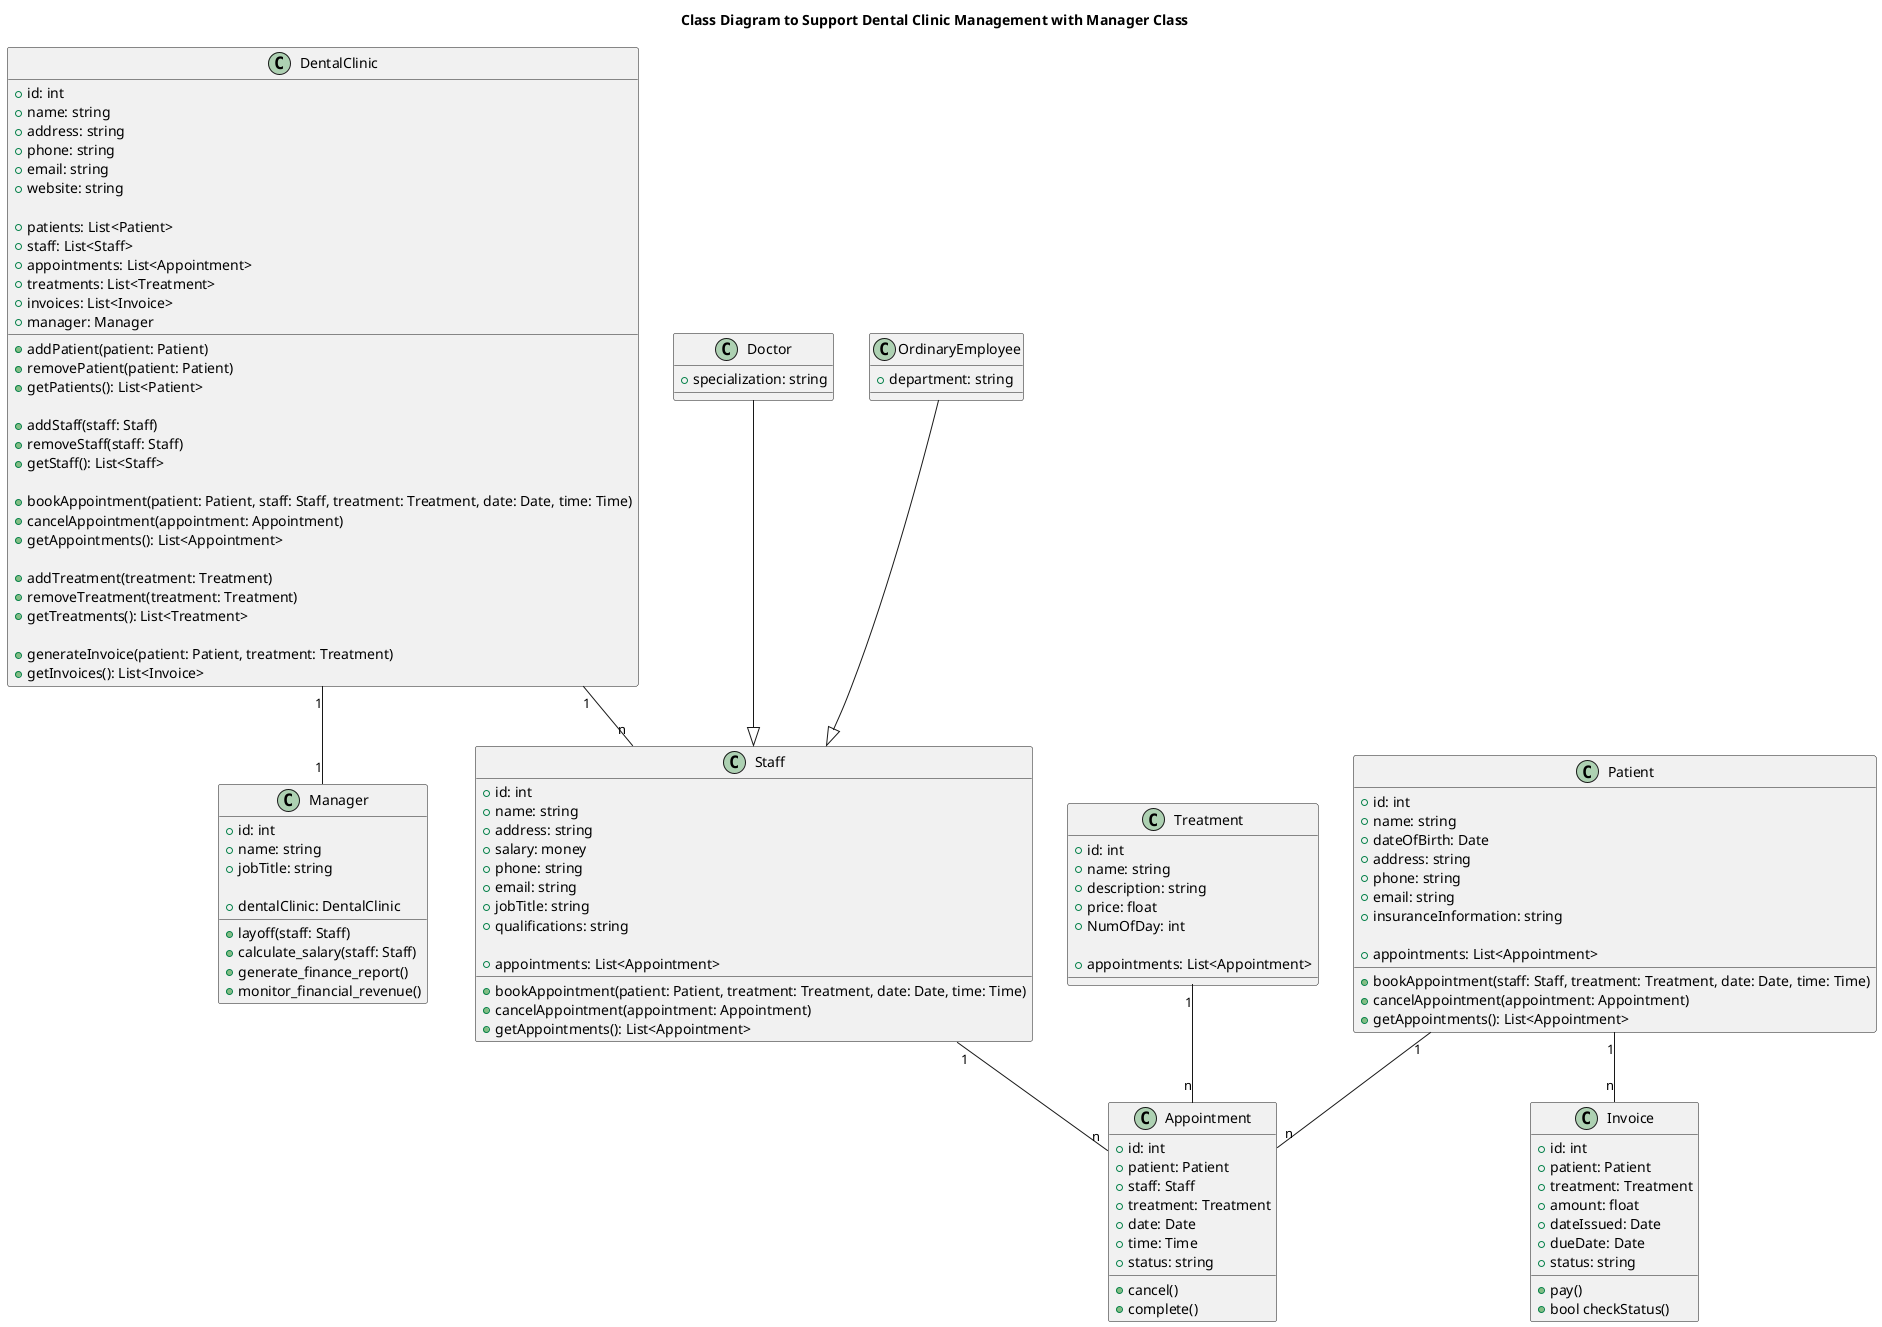 @startuml
title Class Diagram to Support Dental Clinic Management with Manager Class

class DentalClinic {
  + id: int
  + name: string
  + address: string
  + phone: string
  + email: string
  + website: string

  + patients: List<Patient>
  + staff: List<Staff>
  + appointments: List<Appointment>
  + treatments: List<Treatment>
  + invoices: List<Invoice>
  + manager: Manager

  + addPatient(patient: Patient)
  + removePatient(patient: Patient)
  + getPatients(): List<Patient>

  + addStaff(staff: Staff)
  + removeStaff(staff: Staff)
  + getStaff(): List<Staff>

  + bookAppointment(patient: Patient, staff: Staff, treatment: Treatment, date: Date, time: Time)
  + cancelAppointment(appointment: Appointment)
  + getAppointments(): List<Appointment>

  + addTreatment(treatment: Treatment)
  + removeTreatment(treatment: Treatment)
  + getTreatments(): List<Treatment>

  + generateInvoice(patient: Patient, treatment: Treatment)
  + getInvoices(): List<Invoice>
}

class Manager {
  + id: int
  + name: string
  + jobTitle: string

  + dentalClinic: DentalClinic

  + layoff(staff: Staff)
  + calculate_salary(staff: Staff)
  + generate_finance_report()
  + monitor_financial_revenue()
}

class Patient {
  + id: int
  + name: string
  + dateOfBirth: Date
  + address: string
  + phone: string
  + email: string
  + insuranceInformation: string

  + appointments: List<Appointment>

  + bookAppointment(staff: Staff, treatment: Treatment, date: Date, time: Time)
  + cancelAppointment(appointment: Appointment)
  + getAppointments(): List<Appointment>
}

class Staff {
  + id: int
  + name: string
  + address: string
  + salary: money
  + phone: string
  + email: string
  + jobTitle: string
  + qualifications: string

  + appointments: List<Appointment>

  + bookAppointment(patient: Patient, treatment: Treatment, date: Date, time: Time)
  + cancelAppointment(appointment: Appointment)
  + getAppointments(): List<Appointment>
}

class Doctor {
  + specialization: string
}

class OrdinaryEmployee {
  + department: string
}

class Appointment {
  + id: int
  + patient: Patient
  + staff: Staff
  + treatment: Treatment
  + date: Date
  + time: Time
  + status: string

  + cancel()
  + complete()
}

class Treatment {
  + id: int
  + name: string
  + description: string
  + price: float
  + NumOfDay: int

  + appointments: List<Appointment>
}

class Invoice {
  + id: int
  + patient: Patient
  + treatment: Treatment
  + amount: float
  + dateIssued: Date
  + dueDate: Date
  + status: string

  + pay()
  + bool checkStatus()
}
DentalClinic "1" -- "1" Manager
DentalClinic "1" -- "n" Staff
Doctor --|> Staff
OrdinaryEmployee --|> Staff
Patient "1" -- "n" Appointment
Staff "1" -- "n" Appointment
Treatment "1" -- "n" Appointment
Patient "1" -- "n" Invoice
@enduml
